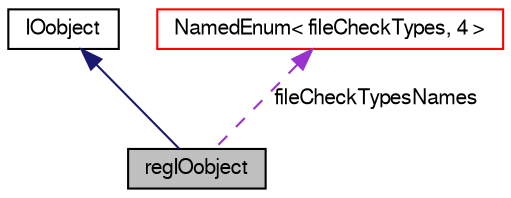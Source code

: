 digraph "regIOobject"
{
  bgcolor="transparent";
  edge [fontname="FreeSans",fontsize="10",labelfontname="FreeSans",labelfontsize="10"];
  node [fontname="FreeSans",fontsize="10",shape=record];
  Node376 [label="regIOobject",height=0.2,width=0.4,color="black", fillcolor="grey75", style="filled", fontcolor="black"];
  Node377 -> Node376 [dir="back",color="midnightblue",fontsize="10",style="solid",fontname="FreeSans"];
  Node377 [label="IOobject",height=0.2,width=0.4,color="black",URL="$a26142.html",tooltip="IOobject defines the attributes of an object for which implicit objectRegistry management is supporte..."];
  Node378 -> Node376 [dir="back",color="darkorchid3",fontsize="10",style="dashed",label=" fileCheckTypesNames" ,fontname="FreeSans"];
  Node378 [label="NamedEnum\< fileCheckTypes, 4 \>",height=0.2,width=0.4,color="red",URL="$a25998.html"];
}
